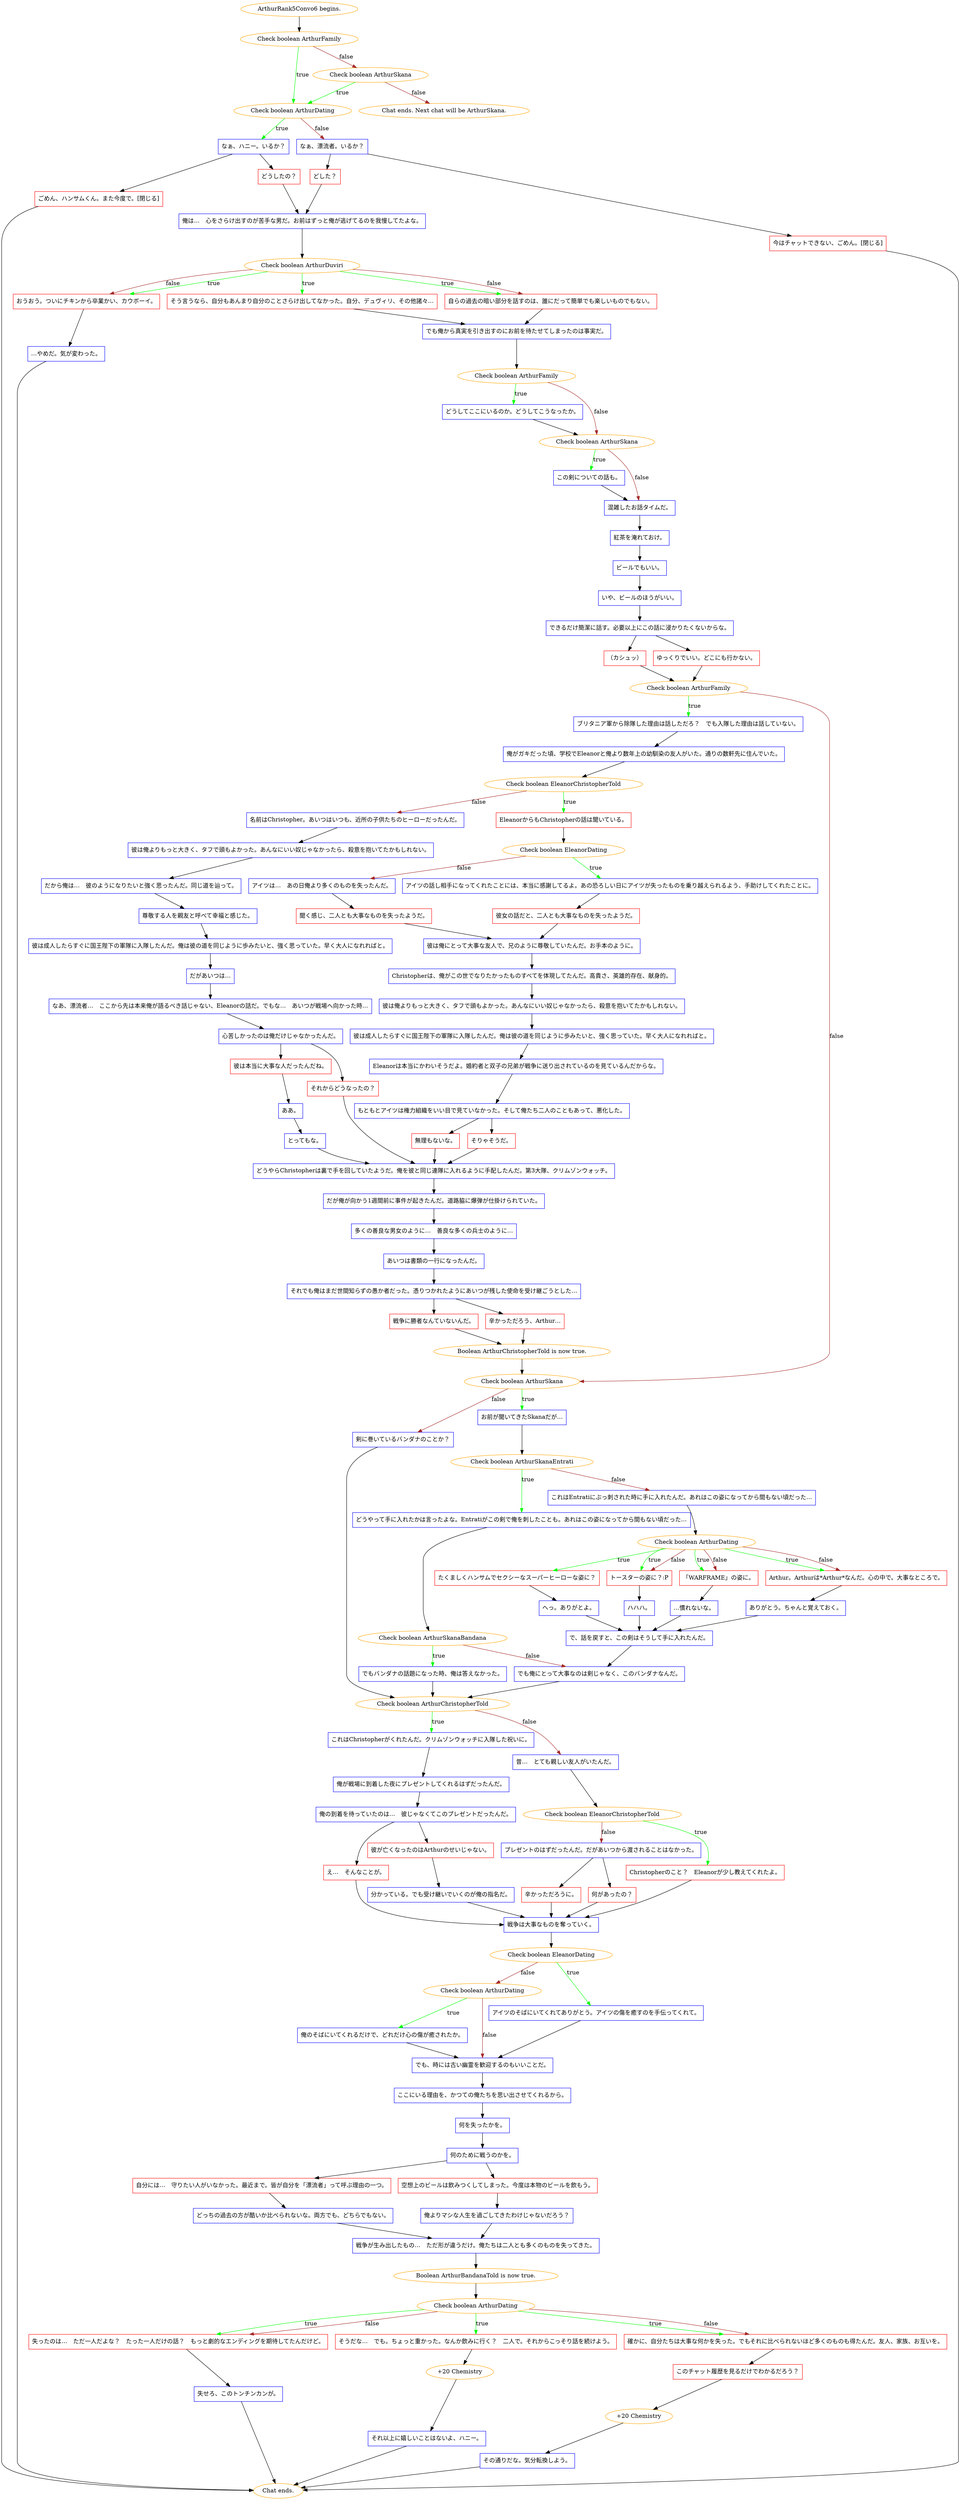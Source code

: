digraph {
	"ArthurRank5Convo6 begins." [color=orange];
		"ArthurRank5Convo6 begins." -> j2984817878;
	j2984817878 [label="Check boolean ArthurFamily",color=orange];
		j2984817878 -> j4157413420 [label=true,color=green];
		j2984817878 -> j3896239815 [label=false,color=brown];
	j4157413420 [label="Check boolean ArthurDating",color=orange];
		j4157413420 -> j3022801754 [label=true,color=green];
		j4157413420 -> j2098991923 [label=false,color=brown];
	j3896239815 [label="Check boolean ArthurSkana",color=orange];
		j3896239815 -> j4157413420 [label=true,color=green];
		j3896239815 -> "Chat ends. Next chat will be ArthurSkana." [label=false,color=brown];
	j3022801754 [label="なぁ、ハニー。いるか？",shape=box,color=blue];
		j3022801754 -> j3096189050;
		j3022801754 -> j209585223;
	j2098991923 [label="なぁ、漂流者。いるか？",shape=box,color=blue];
		j2098991923 -> j904961529;
		j2098991923 -> j1721265965;
	"Chat ends. Next chat will be ArthurSkana." [color=orange];
	j3096189050 [label="どうしたの？",shape=box,color=red];
		j3096189050 -> j3744860612;
	j209585223 [label="ごめん、ハンサムくん。また今度で。[閉じる]",shape=box,color=red];
		j209585223 -> "Chat ends.";
	j904961529 [label="どした？",shape=box,color=red];
		j904961529 -> j3744860612;
	j1721265965 [label="今はチャットできない、ごめん。[閉じる]",shape=box,color=red];
		j1721265965 -> "Chat ends.";
	j3744860612 [label="俺は…　心をさらけ出すのが苦手な男だ。お前はずっと俺が逃げてるのを我慢してたよな。",shape=box,color=blue];
		j3744860612 -> j4268468579;
	"Chat ends." [color=orange];
	j4268468579 [label="Check boolean ArthurDuviri",color=orange];
		j4268468579 -> j2110193563 [label=true,color=green];
		j4268468579 -> j2068834366 [label=true,color=green];
		j4268468579 -> j1632455706 [label=true,color=green];
		j4268468579 -> j2068834366 [label=false,color=brown];
		j4268468579 -> j1632455706 [label=false,color=brown];
	j2110193563 [label="そう言うなら、自分もあんまり自分のことさらけ出してなかった。自分、デュヴィリ、その他諸々…",shape=box,color=red];
		j2110193563 -> j1930100637;
	j2068834366 [label="自らの過去の暗い部分を話すのは、誰にだって簡単でも楽しいものでもない。",shape=box,color=red];
		j2068834366 -> j1930100637;
	j1632455706 [label="おうおう。ついにチキンから卒業かい、カウボーイ。",shape=box,color=red];
		j1632455706 -> j144140779;
	j1930100637 [label="でも俺から真実を引き出すのにお前を待たせてしまったのは事実だ。",shape=box,color=blue];
		j1930100637 -> j3485586582;
	j144140779 [label="…やめだ。気が変わった。",shape=box,color=blue];
		j144140779 -> "Chat ends.";
	j3485586582 [label="Check boolean ArthurFamily",color=orange];
		j3485586582 -> j183653451 [label=true,color=green];
		j3485586582 -> j2796563639 [label=false,color=brown];
	j183653451 [label="どうしてここにいるのか。どうしてこうなったか。",shape=box,color=blue];
		j183653451 -> j2796563639;
	j2796563639 [label="Check boolean ArthurSkana",color=orange];
		j2796563639 -> j3997751280 [label=true,color=green];
		j2796563639 -> j133680480 [label=false,color=brown];
	j3997751280 [label="この剣についての話も。",shape=box,color=blue];
		j3997751280 -> j133680480;
	j133680480 [label="混雑したお話タイムだ。",shape=box,color=blue];
		j133680480 -> j1819236548;
	j1819236548 [label="紅茶を淹れておけ。",shape=box,color=blue];
		j1819236548 -> j1921657300;
	j1921657300 [label="ビールでもいい。",shape=box,color=blue];
		j1921657300 -> j316972426;
	j316972426 [label="いや、ビールのほうがいい。",shape=box,color=blue];
		j316972426 -> j1907800238;
	j1907800238 [label="できるだけ簡潔に話す。必要以上にこの話に浸かりたくないからな。",shape=box,color=blue];
		j1907800238 -> j2139071057;
		j1907800238 -> j2841812722;
	j2139071057 [label="（カシュッ）",shape=box,color=red];
		j2139071057 -> j4086938959;
	j2841812722 [label="ゆっくりでいい。どこにも行かない。",shape=box,color=red];
		j2841812722 -> j4086938959;
	j4086938959 [label="Check boolean ArthurFamily",color=orange];
		j4086938959 -> j2784567159 [label=true,color=green];
		j4086938959 -> j2087815095 [label=false,color=brown];
	j2784567159 [label="ブリタニア軍から除隊した理由は話しただろ？　でも入隊した理由は話していない。",shape=box,color=blue];
		j2784567159 -> j1462097842;
	j2087815095 [label="Check boolean ArthurSkana",color=orange];
		j2087815095 -> j2398350056 [label=true,color=green];
		j2087815095 -> j3140207909 [label=false,color=brown];
	j1462097842 [label="俺がガキだった頃、学校でEleanorと俺より数年上の幼馴染の友人がいた。通りの数軒先に住んでいた。",shape=box,color=blue];
		j1462097842 -> j2612789419;
	j2398350056 [label="お前が聞いてきたSkanaだが…",shape=box,color=blue];
		j2398350056 -> j573379373;
	j3140207909 [label="剣に巻いているバンダナのことか？",shape=box,color=blue];
		j3140207909 -> j2992697478;
	j2612789419 [label="Check boolean EleanorChristopherTold",color=orange];
		j2612789419 -> j2641194730 [label=true,color=green];
		j2612789419 -> j25066606 [label=false,color=brown];
	j573379373 [label="Check boolean ArthurSkanaEntrati",color=orange];
		j573379373 -> j2126966043 [label=true,color=green];
		j573379373 -> j3374931883 [label=false,color=brown];
	j2992697478 [label="Check boolean ArthurChristopherTold",color=orange];
		j2992697478 -> j779639317 [label=true,color=green];
		j2992697478 -> j2854815262 [label=false,color=brown];
	j2641194730 [label="EleanorからもChristopherの話は聞いている。",shape=box,color=red];
		j2641194730 -> j3942852527;
	j25066606 [label="名前はChristopher。あいつはいつも、近所の子供たちのヒーローだったんだ。",shape=box,color=blue];
		j25066606 -> j3712478819;
	j2126966043 [label="どうやって手に入れたかは言ったよな。Entratiがこの剣で俺を刺したことも。あれはこの姿になってから間もない頃だった…",shape=box,color=blue];
		j2126966043 -> j1155178087;
	j3374931883 [label="これはEntratiにぶっ刺された時に手に入れたんだ。あれはこの姿になってから間もない頃だった…",shape=box,color=blue];
		j3374931883 -> j2152665641;
	j779639317 [label="これはChristopherがくれたんだ。クリムゾンウォッチに入隊した祝いに。",shape=box,color=blue];
		j779639317 -> j3453851449;
	j2854815262 [label="昔…　とても親しい友人がいたんだ。",shape=box,color=blue];
		j2854815262 -> j48317872;
	j3942852527 [label="Check boolean EleanorDating",color=orange];
		j3942852527 -> j1334253012 [label=true,color=green];
		j3942852527 -> j2904852280 [label=false,color=brown];
	j3712478819 [label="彼は俺よりもっと大きく、タフで頭もよかった。あんなにいい奴じゃなかったら、殺意を抱いてたかもしれない。",shape=box,color=blue];
		j3712478819 -> j3983280312;
	j1155178087 [label="Check boolean ArthurSkanaBandana",color=orange];
		j1155178087 -> j953824752 [label=true,color=green];
		j1155178087 -> j1600648965 [label=false,color=brown];
	j2152665641 [label="Check boolean ArthurDating",color=orange];
		j2152665641 -> j4162857239 [label=true,color=green];
		j2152665641 -> j2160319793 [label=true,color=green];
		j2152665641 -> j66558398 [label=true,color=green];
		j2152665641 -> j116546937 [label=true,color=green];
		j2152665641 -> j2160319793 [label=false,color=brown];
		j2152665641 -> j66558398 [label=false,color=brown];
		j2152665641 -> j116546937 [label=false,color=brown];
	j3453851449 [label="俺が戦場に到着した夜にプレゼントしてくれるはずだったんだ。",shape=box,color=blue];
		j3453851449 -> j1726348865;
	j48317872 [label="Check boolean EleanorChristopherTold",color=orange];
		j48317872 -> j728713636 [label=true,color=green];
		j48317872 -> j4033899475 [label=false,color=brown];
	j1334253012 [label="アイツの話し相手になってくれたことには、本当に感謝してるよ。あの恐ろしい日にアイツが失ったものを乗り越えられるよう、手助けしてくれたことに。",shape=box,color=blue];
		j1334253012 -> j634141350;
	j2904852280 [label="アイツは…　あの日俺より多くのものを失ったんだ。",shape=box,color=blue];
		j2904852280 -> j2768135011;
	j3983280312 [label="だから俺は…　彼のようになりたいと強く思ったんだ。同じ道を辿って。",shape=box,color=blue];
		j3983280312 -> j325113086;
	j953824752 [label="でもバンダナの話題になった時、俺は答えなかった。",shape=box,color=blue];
		j953824752 -> j2992697478;
	j1600648965 [label="でも俺にとって大事なのは剣じゃなく、このバンダナなんだ。",shape=box,color=blue];
		j1600648965 -> j2992697478;
	j4162857239 [label="たくましくハンサムでセクシーなスーパーヒーローな姿に？",shape=box,color=red];
		j4162857239 -> j2137221024;
	j2160319793 [label="トースターの姿に？:P",shape=box,color=red];
		j2160319793 -> j1711119419;
	j66558398 [label="「WARFRAME」の姿に。",shape=box,color=red];
		j66558398 -> j2990085289;
	j116546937 [label="Arthur。Arthurは*Arthur*なんだ。心の中で。大事なところで。",shape=box,color=red];
		j116546937 -> j1499570044;
	j1726348865 [label="俺の到着を待っていたのは…　彼じゃなくてこのプレゼントだったんだ。",shape=box,color=blue];
		j1726348865 -> j597988438;
		j1726348865 -> j4088976430;
	j728713636 [label="Christopherのこと？　Eleanorが少し教えてくれたよ。",shape=box,color=red];
		j728713636 -> j2760502874;
	j4033899475 [label="プレゼントのはずだったんだ。だがあいつから渡されることはなかった。",shape=box,color=blue];
		j4033899475 -> j3771503736;
		j4033899475 -> j123537561;
	j634141350 [label="彼女の話だと、二人とも大事なものを失ったようだ。",shape=box,color=red];
		j634141350 -> j385863959;
	j2768135011 [label="聞く感じ、二人とも大事なものを失ったようだ。",shape=box,color=red];
		j2768135011 -> j385863959;
	j325113086 [label="尊敬する人を親友と呼べて幸福と感じた。",shape=box,color=blue];
		j325113086 -> j3152346256;
	j2137221024 [label="へっ。ありがとよ。",shape=box,color=blue];
		j2137221024 -> j1441129645;
	j1711119419 [label="ハハハ。",shape=box,color=blue];
		j1711119419 -> j1441129645;
	j2990085289 [label="…慣れないな。",shape=box,color=blue];
		j2990085289 -> j1441129645;
	j1499570044 [label="ありがとう。ちゃんと覚えておく。",shape=box,color=blue];
		j1499570044 -> j1441129645;
	j597988438 [label="彼が亡くなったのはArthurのせいじゃない。",shape=box,color=red];
		j597988438 -> j507764546;
	j4088976430 [label="え…　そんなことが。",shape=box,color=red];
		j4088976430 -> j2760502874;
	j2760502874 [label="戦争は大事なものを奪っていく。",shape=box,color=blue];
		j2760502874 -> j2805899123;
	j3771503736 [label="何があったの？",shape=box,color=red];
		j3771503736 -> j2760502874;
	j123537561 [label="辛かっただろうに。",shape=box,color=red];
		j123537561 -> j2760502874;
	j385863959 [label="彼は俺にとって大事な友人で、兄のように尊敬していたんだ。お手本のように。",shape=box,color=blue];
		j385863959 -> j401410724;
	j3152346256 [label="彼は成人したらすぐに国王陛下の軍隊に入隊したんだ。俺は彼の道を同じように歩みたいと、強く思っていた。早く大人になれればと。",shape=box,color=blue];
		j3152346256 -> j1838766179;
	j1441129645 [label="で、話を戻すと、この剣はそうして手に入れたんだ。",shape=box,color=blue];
		j1441129645 -> j1600648965;
	j507764546 [label="分かっている。でも受け継いでいくのが俺の指名だ。",shape=box,color=blue];
		j507764546 -> j2760502874;
	j2805899123 [label="Check boolean EleanorDating",color=orange];
		j2805899123 -> j805352681 [label=true,color=green];
		j2805899123 -> j2168071639 [label=false,color=brown];
	j401410724 [label="Christopherは、俺がこの世でなりたかったものすべてを体現してたんだ。高貴さ、英雄的存在、献身的。",shape=box,color=blue];
		j401410724 -> j3930916950;
	j1838766179 [label="だがあいつは…",shape=box,color=blue];
		j1838766179 -> j2364454764;
	j805352681 [label="アイツのそばにいてくれてありがとう。アイツの傷を癒すのを手伝ってくれて。",shape=box,color=blue];
		j805352681 -> j3570198342;
	j2168071639 [label="Check boolean ArthurDating",color=orange];
		j2168071639 -> j1378242133 [label=true,color=green];
		j2168071639 -> j3570198342 [label=false,color=brown];
	j3930916950 [label="彼は俺よりもっと大きく、タフで頭もよかった。あんなにいい奴じゃなかったら、殺意を抱いてたかもしれない。",shape=box,color=blue];
		j3930916950 -> j1140509961;
	j2364454764 [label="なあ、漂流者…　ここから先は本来俺が語るべき話じゃない、Eleanorの話だ。でもな…　あいつが戦場へ向かった時…",shape=box,color=blue];
		j2364454764 -> j1167796874;
	j3570198342 [label="でも、時には古い幽霊を歓迎するのもいいことだ。",shape=box,color=blue];
		j3570198342 -> j468352777;
	j1378242133 [label="俺のそばにいてくれるだけで、どれだけ心の傷が癒されたか。",shape=box,color=blue];
		j1378242133 -> j3570198342;
	j1140509961 [label="彼は成人したらすぐに国王陛下の軍隊に入隊したんだ。俺は彼の道を同じように歩みたいと、強く思っていた。早く大人になれればと。",shape=box,color=blue];
		j1140509961 -> j1561983050;
	j1167796874 [label="心苦しかったのは俺だけじゃなかったんだ。",shape=box,color=blue];
		j1167796874 -> j490741517;
		j1167796874 -> j2044516944;
	j468352777 [label="ここにいる理由を、かつての俺たちを思い出させてくれるから。",shape=box,color=blue];
		j468352777 -> j2626407623;
	j1561983050 [label="Eleanorは本当にかわいそうだよ。婚約者と双子の兄弟が戦争に送り出されているのを見ているんだからな。",shape=box,color=blue];
		j1561983050 -> j459620306;
	j490741517 [label="彼は本当に大事な人だったんだね。",shape=box,color=red];
		j490741517 -> j3377888837;
	j2044516944 [label="それからどうなったの？",shape=box,color=red];
		j2044516944 -> j2091104250;
	j2626407623 [label="何を失ったかを。",shape=box,color=blue];
		j2626407623 -> j3038529739;
	j459620306 [label="もともとアイツは権力組織をいい目で見ていなかった。そして俺たち二人のこともあって、悪化した。",shape=box,color=blue];
		j459620306 -> j348436705;
		j459620306 -> j1028136465;
	j3377888837 [label="ああ。",shape=box,color=blue];
		j3377888837 -> j3406500034;
	j2091104250 [label="どうやらChristopherは裏で手を回していたようだ。俺を彼と同じ連隊に入れるように手配したんだ。第3大隊、クリムゾンウォッチ。",shape=box,color=blue];
		j2091104250 -> j1887899538;
	j3038529739 [label="何のために戦うのかを。",shape=box,color=blue];
		j3038529739 -> j3368332688;
		j3038529739 -> j3057846849;
	j348436705 [label="無理もないな。",shape=box,color=red];
		j348436705 -> j2091104250;
	j1028136465 [label="そりゃそうだ。",shape=box,color=red];
		j1028136465 -> j2091104250;
	j3406500034 [label="とってもな。",shape=box,color=blue];
		j3406500034 -> j2091104250;
	j1887899538 [label="だが俺が向かう1週間前に事件が起きたんだ。道路脇に爆弾が仕掛けられていた。",shape=box,color=blue];
		j1887899538 -> j2937878132;
	j3368332688 [label="自分には…　守りたい人がいなかった。最近まで。皆が自分を「漂流者」って呼ぶ理由の一つ。",shape=box,color=red];
		j3368332688 -> j669582719;
	j3057846849 [label="空想上のビールは飲みつくしてしまった。今度は本物のビールを飲もう。",shape=box,color=red];
		j3057846849 -> j206619620;
	j2937878132 [label="多くの善良な男女のように…　善良な多くの兵士のように…",shape=box,color=blue];
		j2937878132 -> j2106455774;
	j669582719 [label="どっちの過去の方が酷いか比べられないな。両方でも、どちらでもない。",shape=box,color=blue];
		j669582719 -> j3871933652;
	j206619620 [label="俺よりマシな人生を過ごしてきたわけじゃないだろう？",shape=box,color=blue];
		j206619620 -> j3871933652;
	j2106455774 [label="あいつは書類の一行になったんだ。",shape=box,color=blue];
		j2106455774 -> j1692529837;
	j3871933652 [label="戦争が生み出したもの…　ただ形が違うだけ。俺たちは二人とも多くのものを失ってきた。",shape=box,color=blue];
		j3871933652 -> j1281364465;
	j1692529837 [label="それでも俺はまだ世間知らずの愚か者だった。憑りつかれたようにあいつが残した使命を受け継ごうとした…",shape=box,color=blue];
		j1692529837 -> j490320405;
		j1692529837 -> j3061155898;
	j1281364465 [label="Boolean ArthurBandanaTold is now true.",color=orange];
		j1281364465 -> j3448648322;
	j490320405 [label="辛かっただろう、Arthur…",shape=box,color=red];
		j490320405 -> j2305865120;
	j3061155898 [label="戦争に勝者なんていないんだ。",shape=box,color=red];
		j3061155898 -> j2305865120;
	j3448648322 [label="Check boolean ArthurDating",color=orange];
		j3448648322 -> j2761943804 [label=true,color=green];
		j3448648322 -> j1780466836 [label=true,color=green];
		j3448648322 -> j2246364662 [label=true,color=green];
		j3448648322 -> j1780466836 [label=false,color=brown];
		j3448648322 -> j2246364662 [label=false,color=brown];
	j2305865120 [label="Boolean ArthurChristopherTold is now true.",color=orange];
		j2305865120 -> j2087815095;
	j2761943804 [label="そうだな…　でも。ちょっと重かった。なんか飲みに行く？　二人で。それからこっそり話を続けよう。",shape=box,color=red];
		j2761943804 -> j1913802293;
	j1780466836 [label="確かに、自分たちは大事な何かを失った。でもそれに比べられないほど多くのものも得たんだ。友人、家族、お互いを。",shape=box,color=red];
		j1780466836 -> j3746627047;
	j2246364662 [label="失ったのは…　ただ一人だよな？　たった一人だけの話？　もっと劇的なエンディングを期待してたんだけど。",shape=box,color=red];
		j2246364662 -> j1090815992;
	j1913802293 [label="+20 Chemistry",color=orange];
		j1913802293 -> j3346560407;
	j3746627047 [label="このチャット履歴を見るだけでわかるだろう？",shape=box,color=red];
		j3746627047 -> j3354831265;
	j1090815992 [label="失せろ、このトンチンカンが。",shape=box,color=blue];
		j1090815992 -> "Chat ends.";
	j3346560407 [label="それ以上に嬉しいことはないよ、ハニー。",shape=box,color=blue];
		j3346560407 -> "Chat ends.";
	j3354831265 [label="+20 Chemistry",color=orange];
		j3354831265 -> j3872151716;
	j3872151716 [label="その通りだな。気分転換しよう。",shape=box,color=blue];
		j3872151716 -> "Chat ends.";
}